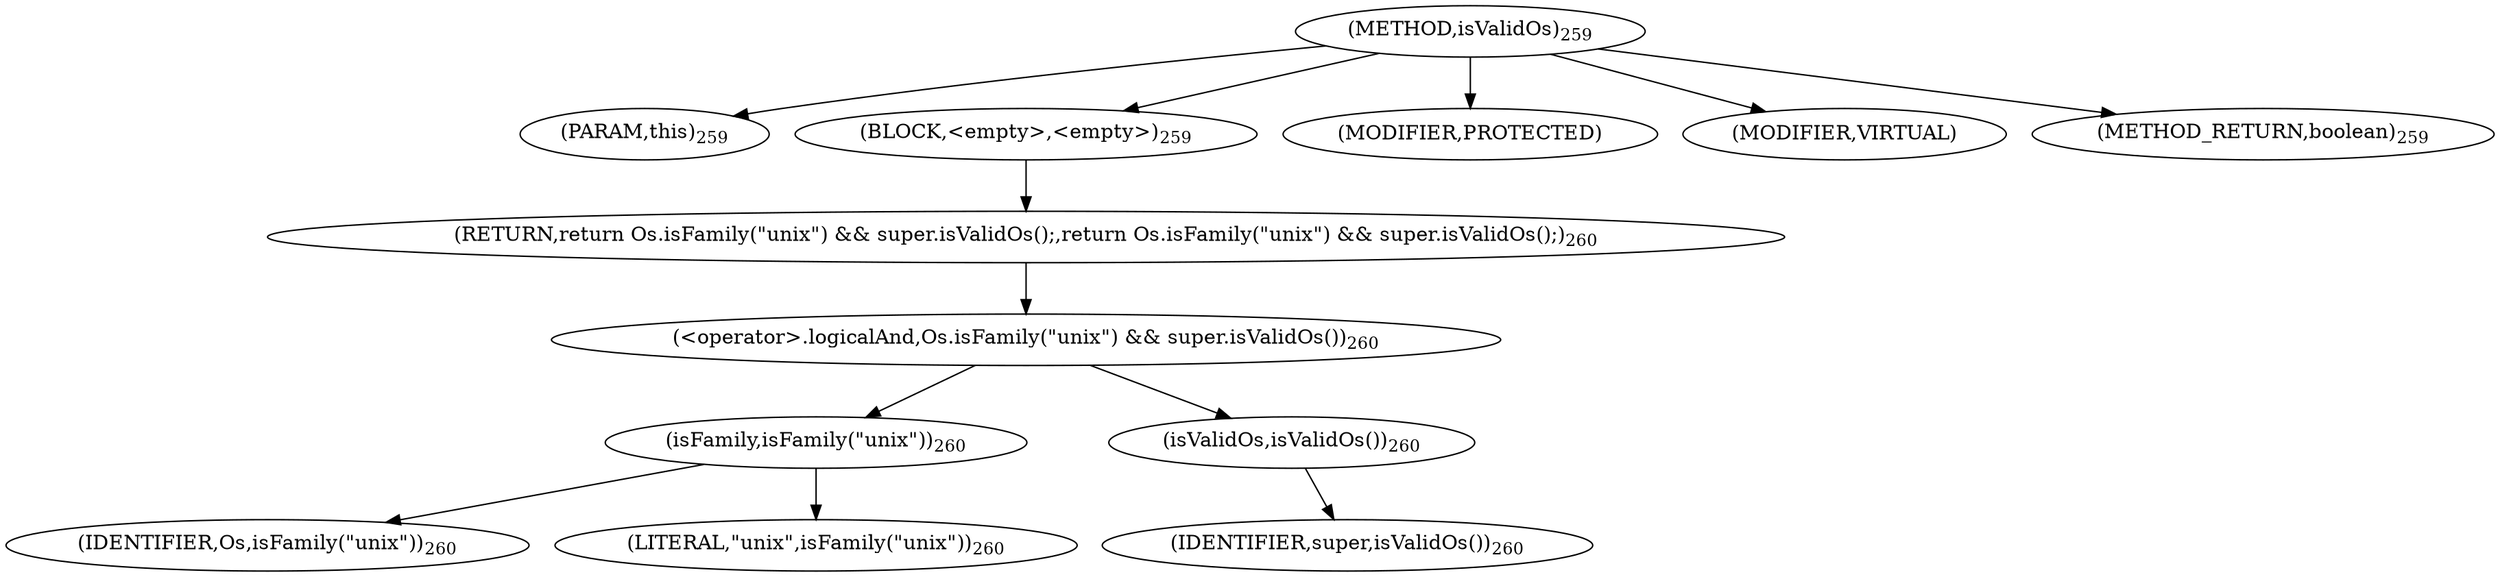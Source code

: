 digraph "isValidOs" {  
"429" [label = <(METHOD,isValidOs)<SUB>259</SUB>> ]
"430" [label = <(PARAM,this)<SUB>259</SUB>> ]
"431" [label = <(BLOCK,&lt;empty&gt;,&lt;empty&gt;)<SUB>259</SUB>> ]
"432" [label = <(RETURN,return Os.isFamily(&quot;unix&quot;) &amp;&amp; super.isValidOs();,return Os.isFamily(&quot;unix&quot;) &amp;&amp; super.isValidOs();)<SUB>260</SUB>> ]
"433" [label = <(&lt;operator&gt;.logicalAnd,Os.isFamily(&quot;unix&quot;) &amp;&amp; super.isValidOs())<SUB>260</SUB>> ]
"434" [label = <(isFamily,isFamily(&quot;unix&quot;))<SUB>260</SUB>> ]
"435" [label = <(IDENTIFIER,Os,isFamily(&quot;unix&quot;))<SUB>260</SUB>> ]
"436" [label = <(LITERAL,&quot;unix&quot;,isFamily(&quot;unix&quot;))<SUB>260</SUB>> ]
"437" [label = <(isValidOs,isValidOs())<SUB>260</SUB>> ]
"438" [label = <(IDENTIFIER,super,isValidOs())<SUB>260</SUB>> ]
"439" [label = <(MODIFIER,PROTECTED)> ]
"440" [label = <(MODIFIER,VIRTUAL)> ]
"441" [label = <(METHOD_RETURN,boolean)<SUB>259</SUB>> ]
  "429" -> "430" 
  "429" -> "431" 
  "429" -> "439" 
  "429" -> "440" 
  "429" -> "441" 
  "431" -> "432" 
  "432" -> "433" 
  "433" -> "434" 
  "433" -> "437" 
  "434" -> "435" 
  "434" -> "436" 
  "437" -> "438" 
}
